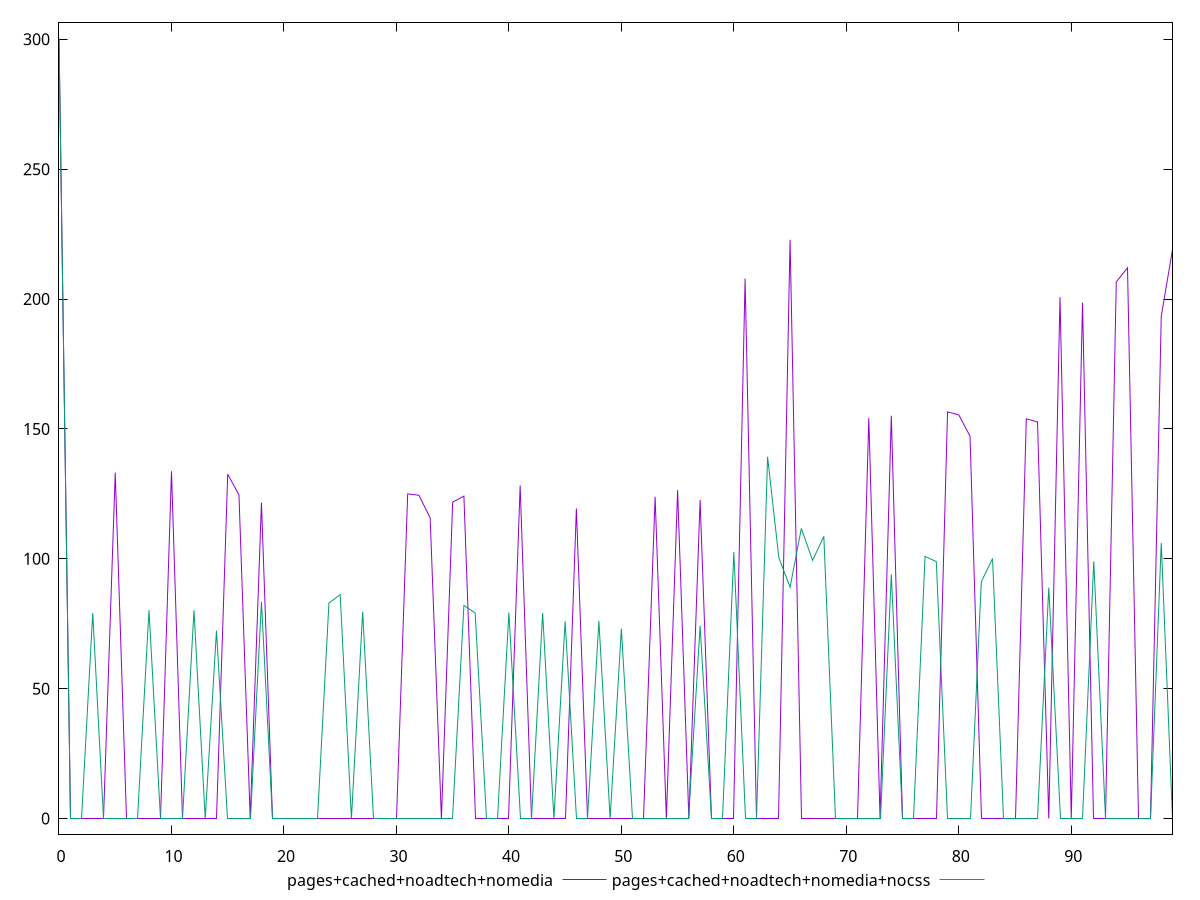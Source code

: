 reset

$pagesCachedNoadtechNomedia <<EOF
0 300.048
1 0
2 0
3 0
4 0
5 133.18299961090088
6 0
7 0
8 0
9 0
10 133.7000002861023
11 0
12 0
13 0
14 0
15 132.58100032806396
16 124.5750002861023
17 0
18 121.60099983215332
19 0
20 0
21 0
22 0
23 0
24 0
25 0
26 0
27 0
28 0
29 0
30 0
31 124.96500015258789
32 124.4709997177124
33 115.73400020599365
34 0
35 121.80699968338013
36 124.14300012588501
37 0
38 0
39 0
40 0
41 128.22699975967407
42 0
43 0
44 0
45 0
46 119.37799978256226
47 0
48 0
49 0
50 0
51 0
52 0
53 123.88000011444092
54 0
55 126.43000030517578
56 0
57 122.61499977111816
58 0
59 0
60 0
61 207.856999874115
62 0
63 0
64 0
65 222.8080005645752
66 0
67 0
68 0
69 0
70 0
71 0
72 154.16499996185303
73 0
74 155.08600044250488
75 0
76 0
77 0
78 0
79 156.5420002937317
80 155.39899969100952
81 147.2020001411438
82 0
83 0
84 0
85 0
86 153.9099998474121
87 152.6740002632141
88 0
89 200.73800039291382
90 0
91 198.5970001220703
92 0
93 0
94 206.58899974822998
95 212.03000020980835
96 0
97 0
98 193.38100004196167
99 219.014000415802
EOF

$pagesCachedNoadtechNomediaNocss <<EOF
0 300.548
1 0
2 0
3 79.12099981307983
4 0
5 0
6 0
7 0
8 80.23299980163574
9 0
10 0
11 0
12 80.15199995040894
13 0
14 72.2829999923706
15 0
16 0
17 0
18 83.47499990463257
19 0
20 0
21 0
22 0
23 0
24 82.97199964523315
25 86.18400049209595
26 0
27 79.57200050354004
28 0
29 0
30 0
31 0
32 0
33 0
34 0
35 0
36 82.03599977493286
37 79.15099954605103
38 0
39 0
40 79.2810001373291
41 0
42 0
43 79.14299964904785
44 0
45 75.91799974441528
46 0
47 0
48 76.08799982070923
49 0
50 73.04900026321411
51 0
52 0
53 0
54 0
55 0
56 0
57 74.15000009536743
58 0
59 0
60 102.58699989318848
61 0
62 0
63 139.22899961471558
64 100.39300060272217
65 89.07100009918213
66 111.68499994277954
67 99.41599988937378
68 108.62899971008301
69 0
70 0
71 0
72 0
73 0
74 93.96400022506714
75 0
76 0
77 100.93600034713745
78 98.90700006484985
79 0
80 0
81 0
82 91.11700010299683
83 100.09400033950806
84 0
85 0
86 0
87 0
88 88.9069995880127
89 0
90 0
91 0
92 99.04699993133545
93 0
94 0
95 0
96 0
97 0
98 106.13399982452393
99 0
EOF

set key outside below
set xrange [0:99]
set yrange [-6.01096:306.55896]
set trange [-6.01096:306.55896]
set terminal svg size 640, 520 enhanced background rgb 'white'
set output "report_00018_2021-02-10T15-25-16.877Z/uses-rel-preconnect/comparison/line/3_vs_4.svg"

plot $pagesCachedNoadtechNomedia title "pages+cached+noadtech+nomedia" with line, \
     $pagesCachedNoadtechNomediaNocss title "pages+cached+noadtech+nomedia+nocss" with line

reset
